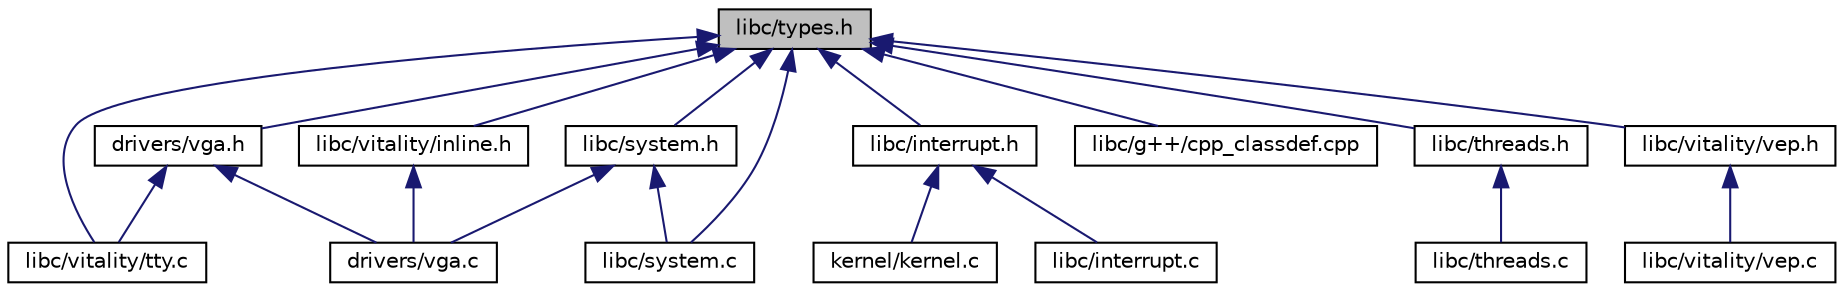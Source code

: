 digraph "libc/types.h"
{
  edge [fontname="Helvetica",fontsize="10",labelfontname="Helvetica",labelfontsize="10"];
  node [fontname="Helvetica",fontsize="10",shape=record];
  Node1 [label="libc/types.h",height=0.2,width=0.4,color="black", fillcolor="grey75", style="filled", fontcolor="black"];
  Node1 -> Node2 [dir="back",color="midnightblue",fontsize="10",style="solid"];
  Node2 [label="drivers/vga.h",height=0.2,width=0.4,color="black", fillcolor="white", style="filled",URL="$a00011.html"];
  Node2 -> Node3 [dir="back",color="midnightblue",fontsize="10",style="solid"];
  Node3 [label="drivers/vga.c",height=0.2,width=0.4,color="black", fillcolor="white", style="filled",URL="$a00008.html"];
  Node2 -> Node4 [dir="back",color="midnightblue",fontsize="10",style="solid"];
  Node4 [label="libc/vitality/tty.c",height=0.2,width=0.4,color="black", fillcolor="white", style="filled",URL="$a00053.html"];
  Node1 -> Node5 [dir="back",color="midnightblue",fontsize="10",style="solid"];
  Node5 [label="libc/system.h",height=0.2,width=0.4,color="black", fillcolor="white", style="filled",URL="$a00038.html"];
  Node5 -> Node3 [dir="back",color="midnightblue",fontsize="10",style="solid"];
  Node5 -> Node6 [dir="back",color="midnightblue",fontsize="10",style="solid"];
  Node6 [label="libc/system.c",height=0.2,width=0.4,color="black", fillcolor="white", style="filled",URL="$a00035.html"];
  Node1 -> Node7 [dir="back",color="midnightblue",fontsize="10",style="solid"];
  Node7 [label="libc/vitality/inline.h",height=0.2,width=0.4,color="black", fillcolor="white", style="filled",URL="$a00050.html"];
  Node7 -> Node3 [dir="back",color="midnightblue",fontsize="10",style="solid"];
  Node1 -> Node8 [dir="back",color="midnightblue",fontsize="10",style="solid"];
  Node8 [label="libc/interrupt.h",height=0.2,width=0.4,color="black", fillcolor="white", style="filled",URL="$a00026.html"];
  Node8 -> Node9 [dir="back",color="midnightblue",fontsize="10",style="solid"];
  Node9 [label="kernel/kernel.c",height=0.2,width=0.4,color="black", fillcolor="white", style="filled",URL="$a00014.html"];
  Node8 -> Node10 [dir="back",color="midnightblue",fontsize="10",style="solid"];
  Node10 [label="libc/interrupt.c",height=0.2,width=0.4,color="black", fillcolor="white", style="filled",URL="$a00023.html"];
  Node1 -> Node11 [dir="back",color="midnightblue",fontsize="10",style="solid"];
  Node11 [label="libc/g++/cpp_classdef.cpp",height=0.2,width=0.4,color="black", fillcolor="white", style="filled",URL="$a00017.html"];
  Node1 -> Node6 [dir="back",color="midnightblue",fontsize="10",style="solid"];
  Node1 -> Node12 [dir="back",color="midnightblue",fontsize="10",style="solid"];
  Node12 [label="libc/threads.h",height=0.2,width=0.4,color="black", fillcolor="white", style="filled",URL="$a00044.html"];
  Node12 -> Node13 [dir="back",color="midnightblue",fontsize="10",style="solid"];
  Node13 [label="libc/threads.c",height=0.2,width=0.4,color="black", fillcolor="white", style="filled",URL="$a00041.html"];
  Node1 -> Node4 [dir="back",color="midnightblue",fontsize="10",style="solid"];
  Node1 -> Node14 [dir="back",color="midnightblue",fontsize="10",style="solid"];
  Node14 [label="libc/vitality/vep.h",height=0.2,width=0.4,color="black", fillcolor="white", style="filled",URL="$a00062.html"];
  Node14 -> Node15 [dir="back",color="midnightblue",fontsize="10",style="solid"];
  Node15 [label="libc/vitality/vep.c",height=0.2,width=0.4,color="black", fillcolor="white", style="filled",URL="$a00059.html"];
}
